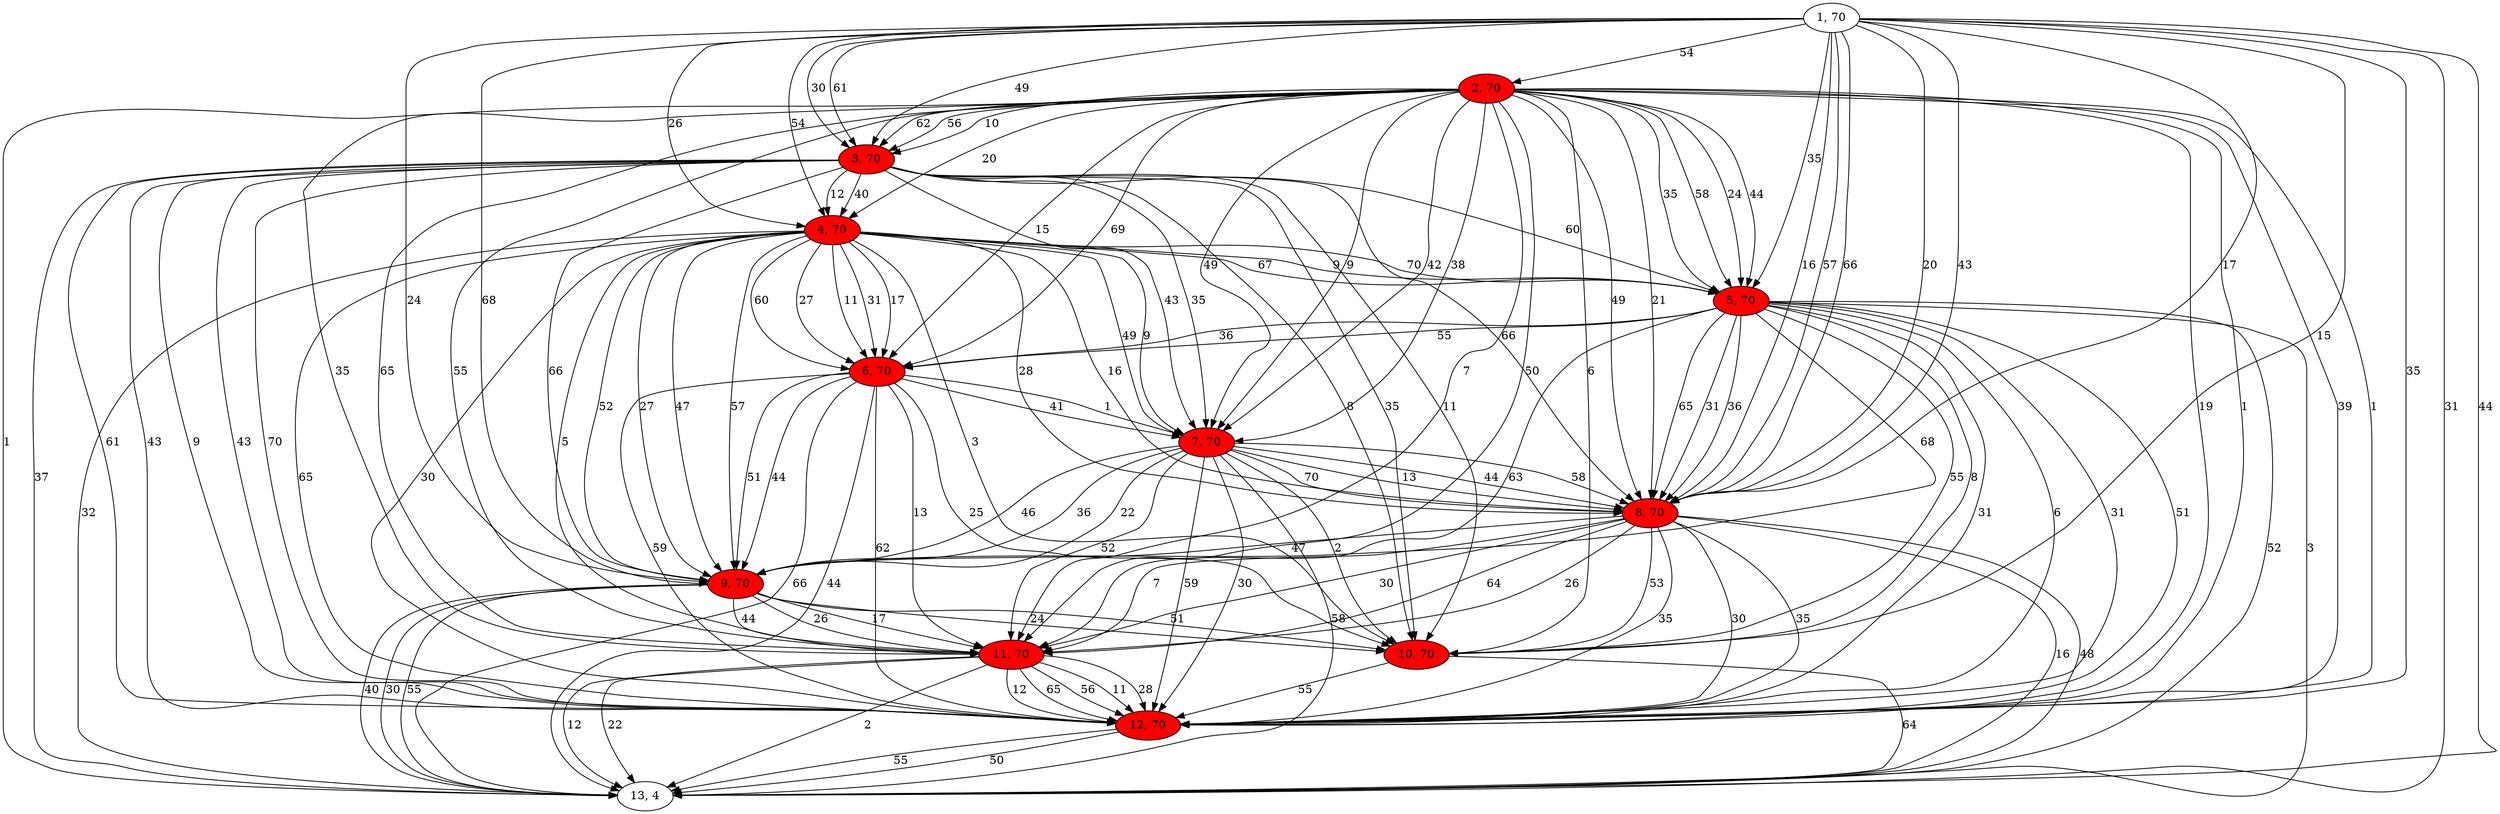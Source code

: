 digraph G{
1[label="1, 70"]
2[label="2, 70"]
3[label="3, 70"]
4[label="4, 70"]
5[label="5, 70"]
6[label="6, 70"]
7[label="7, 70"]
8[label="8, 70"]
9[label="9, 70"]
10[label="10, 70"]
11[label="11, 70"]
12[label="12, 70"]
13[label="13, 4"]
1->8[label="16"]
1->8[label="57"]
1->8[label="66"]
1->8[label="20"]
1->3[label="61"]
1->10[label="15"]
1->3[label="49"]
1->13[label="31"]
1->13[label="44"]
1->4[label="26"]
1->5[label="35"]
1->12[label="35"]
1->9[label="24"]
1->9[label="68"]
1->8[label="43"]
1->8[label="17"]
1->4[label="54"]
1->3[label="30"]
1->2[label="54"]
2[style = filled,fillcolor=red]
2->12[label="19"]
2->8[label="49"]
2->6[label="69"]
2->12[label="1"]
2->12[label="39"]
2->13[label="1"]
2->4[label="20"]
2->3[label="10"]
2->11[label="35"]
2->7[label="49"]
2->11[label="7"]
2->5[label="35"]
2->5[label="58"]
2->8[label="21"]
2->6[label="15"]
2->7[label="9"]
2->3[label="62"]
2->11[label="50"]
2->7[label="42"]
2->5[label="24"]
2->3[label="56"]
2->12[label="1"]
2->11[label="65"]
2->11[label="55"]
2->10[label="6"]
2->7[label="38"]
2->5[label="44"]
3[style = filled,fillcolor=red]
3->10[label="35"]
3->10[label="11"]
3->9[label="66"]
3->7[label="43"]
3->5[label="60"]
3->7[label="35"]
3->4[label="40"]
3->13[label="37"]
3->12[label="61"]
3->4[label="12"]
3->12[label="43"]
3->8[label="66"]
3->10[label="8"]
3->12[label="9"]
3->12[label="43"]
3->12[label="70"]
4[style = filled,fillcolor=red]
4->6[label="60"]
4->6[label="27"]
4->9[label="27"]
4->6[label="11"]
4->5[label="67"]
4->10[label="3"]
4->9[label="47"]
4->9[label="57"]
4->12[label="65"]
4->11[label="5"]
4->6[label="31"]
4->6[label="17"]
4->7[label="9"]
4->5[label="9"]
4->5[label="70"]
4->9[label="52"]
4->7[label="49"]
4->8[label="16"]
4->13[label="32"]
4->12[label="30"]
4->8[label="28"]
5[style = filled,fillcolor=red]
5->6[label="36"]
5->8[label="65"]
5->12[label="31"]
5->12[label="6"]
5->9[label="68"]
5->13[label="52"]
5->11[label="63"]
5->8[label="31"]
5->12[label="31"]
5->10[label="55"]
5->12[label="51"]
5->10[label="8"]
5->8[label="36"]
5->13[label="3"]
5->6[label="55"]
6[style = filled,fillcolor=red]
6->12[label="59"]
6->13[label="66"]
6->10[label="25"]
6->7[label="41"]
6->12[label="62"]
6->7[label="1"]
6->9[label="51"]
6->13[label="44"]
6->11[label="13"]
6->9[label="44"]
7[style = filled,fillcolor=red]
7->9[label="46"]
7->8[label="58"]
7->10[label="2"]
7->9[label="36"]
7->13[label="58"]
7->12[label="59"]
7->12[label="30"]
7->11[label="52"]
7->8[label="70"]
7->8[label="13"]
7->8[label="44"]
7->9[label="22"]
8[style = filled,fillcolor=red]
8->11[label="7"]
8->11[label="30"]
8->9[label="47"]
8->12[label="30"]
8->12[label="35"]
8->12[label="35"]
8->13[label="16"]
8->11[label="64"]
8->10[label="53"]
8->13[label="48"]
8->11[label="26"]
9[style = filled,fillcolor=red]
9->10[label="24"]
9->13[label="55"]
9->10[label="51"]
9->13[label="30"]
9->11[label="17"]
9->13[label="40"]
9->11[label="44"]
9->11[label="26"]
10[style = filled,fillcolor=red]
10->13[label="64"]
10->12[label="55"]
11[style = filled,fillcolor=red]
11->12[label="12"]
11->12[label="65"]
11->12[label="56"]
11->13[label="12"]
11->12[label="11"]
11->13[label="22"]
11->12[label="28"]
11->13[label="2"]
12[style = filled,fillcolor=red]
12->13[label="50"]
12->13[label="55"]
}
